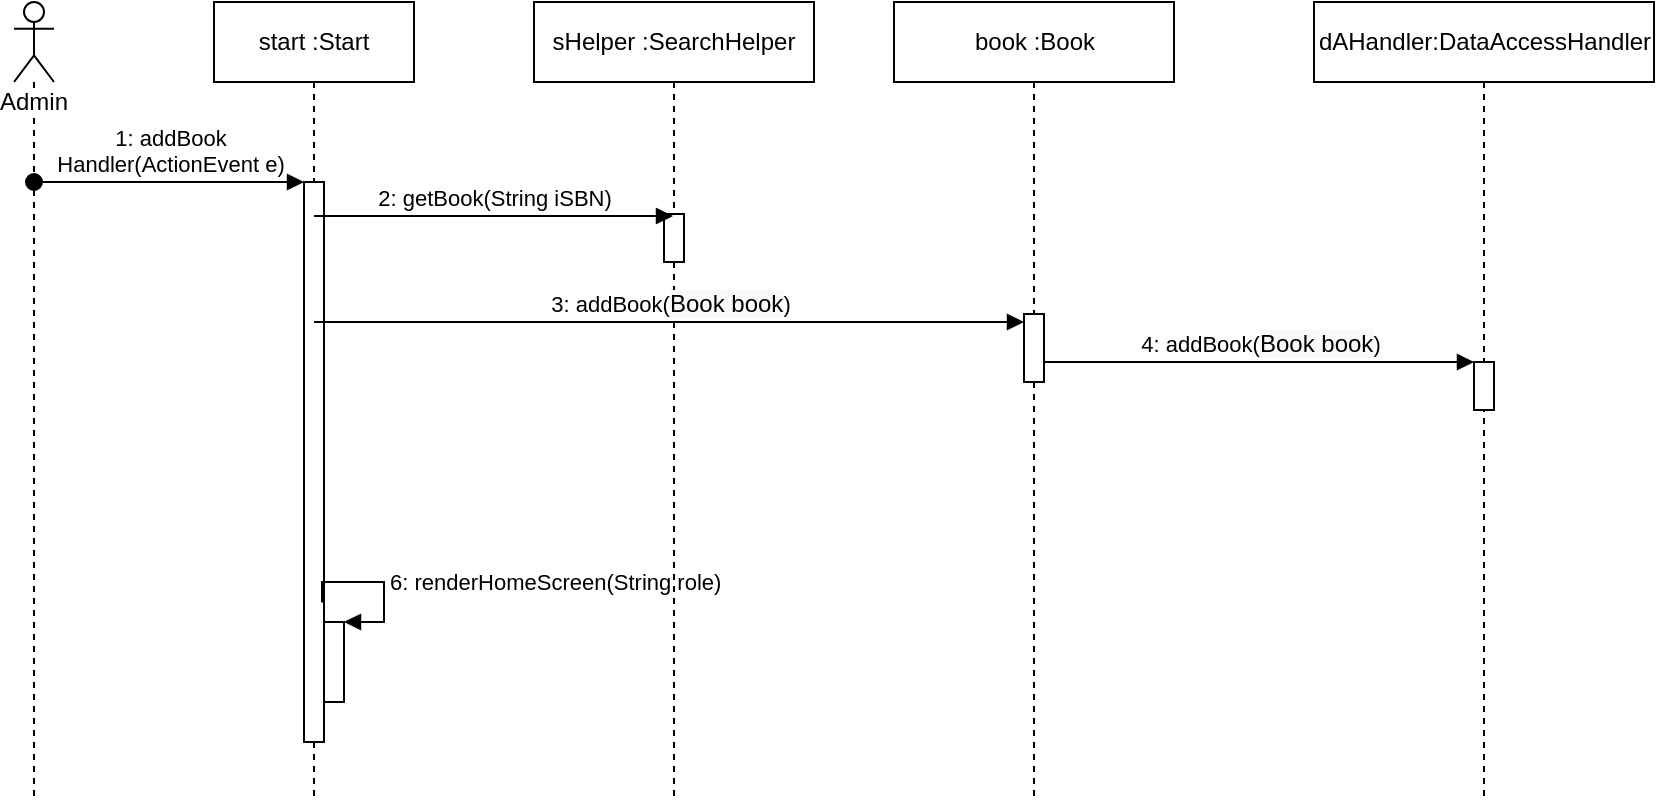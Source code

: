 <mxfile version="12.8.1" type="github">
  <diagram id="iDmEV4xfBFaUqcXDAkOV" name="Page-1">
    <mxGraphModel dx="1038" dy="548" grid="1" gridSize="10" guides="1" tooltips="1" connect="1" arrows="1" fold="1" page="1" pageScale="1" pageWidth="850" pageHeight="1100" math="0" shadow="0">
      <root>
        <mxCell id="0" />
        <mxCell id="1" parent="0" />
        <mxCell id="KnOw2bOIOfJmauQ3m6Sg-1" value="Admin" style="shape=umlLifeline;participant=umlActor;perimeter=lifelinePerimeter;whiteSpace=wrap;html=1;container=1;collapsible=0;recursiveResize=0;verticalAlign=top;spacingTop=36;labelBackgroundColor=#ffffff;outlineConnect=0;" vertex="1" parent="1">
          <mxGeometry x="20" y="40" width="20" height="400" as="geometry" />
        </mxCell>
        <mxCell id="KnOw2bOIOfJmauQ3m6Sg-2" value="start :Start" style="shape=umlLifeline;perimeter=lifelinePerimeter;whiteSpace=wrap;html=1;container=1;collapsible=0;recursiveResize=0;outlineConnect=0;" vertex="1" parent="1">
          <mxGeometry x="120" y="40" width="100" height="400" as="geometry" />
        </mxCell>
        <mxCell id="KnOw2bOIOfJmauQ3m6Sg-3" value="" style="html=1;points=[];perimeter=orthogonalPerimeter;" vertex="1" parent="KnOw2bOIOfJmauQ3m6Sg-2">
          <mxGeometry x="45" y="90" width="10" height="280" as="geometry" />
        </mxCell>
        <mxCell id="KnOw2bOIOfJmauQ3m6Sg-4" value="" style="html=1;points=[];perimeter=orthogonalPerimeter;" vertex="1" parent="KnOw2bOIOfJmauQ3m6Sg-2">
          <mxGeometry x="55" y="310" width="10" height="40" as="geometry" />
        </mxCell>
        <mxCell id="KnOw2bOIOfJmauQ3m6Sg-5" value="6: renderHomeScreen(String role)" style="edgeStyle=orthogonalEdgeStyle;html=1;align=left;spacingLeft=2;endArrow=block;rounded=0;entryX=1;entryY=0;exitX=0.9;exitY=0.751;exitDx=0;exitDy=0;exitPerimeter=0;" edge="1" parent="KnOw2bOIOfJmauQ3m6Sg-2" source="KnOw2bOIOfJmauQ3m6Sg-3" target="KnOw2bOIOfJmauQ3m6Sg-4">
          <mxGeometry relative="1" as="geometry">
            <mxPoint x="60" y="290" as="sourcePoint" />
            <Array as="points">
              <mxPoint x="85" y="290" />
              <mxPoint x="85" y="310" />
            </Array>
          </mxGeometry>
        </mxCell>
        <mxCell id="KnOw2bOIOfJmauQ3m6Sg-6" value="sHelper :SearchHelper&lt;br&gt;" style="shape=umlLifeline;perimeter=lifelinePerimeter;whiteSpace=wrap;html=1;container=1;collapsible=0;recursiveResize=0;outlineConnect=0;" vertex="1" parent="1">
          <mxGeometry x="280" y="40" width="140" height="400" as="geometry" />
        </mxCell>
        <mxCell id="KnOw2bOIOfJmauQ3m6Sg-7" value="" style="html=1;points=[];perimeter=orthogonalPerimeter;" vertex="1" parent="KnOw2bOIOfJmauQ3m6Sg-6">
          <mxGeometry x="65" y="106" width="10" height="24" as="geometry" />
        </mxCell>
        <mxCell id="KnOw2bOIOfJmauQ3m6Sg-8" value="1: addBook&lt;br&gt;Handler(ActionEvent e)" style="html=1;verticalAlign=bottom;startArrow=oval;endArrow=block;startSize=8;" edge="1" parent="1" source="KnOw2bOIOfJmauQ3m6Sg-1" target="KnOw2bOIOfJmauQ3m6Sg-3">
          <mxGeometry relative="1" as="geometry">
            <mxPoint x="105" y="120" as="sourcePoint" />
            <Array as="points">
              <mxPoint x="80" y="130" />
            </Array>
          </mxGeometry>
        </mxCell>
        <mxCell id="KnOw2bOIOfJmauQ3m6Sg-9" value="2: getBook(String iSBN)" style="html=1;verticalAlign=bottom;endArrow=block;" edge="1" parent="1" target="KnOw2bOIOfJmauQ3m6Sg-6">
          <mxGeometry width="80" relative="1" as="geometry">
            <mxPoint x="170" y="147" as="sourcePoint" />
            <mxPoint x="350" y="147" as="targetPoint" />
          </mxGeometry>
        </mxCell>
        <mxCell id="KnOw2bOIOfJmauQ3m6Sg-10" value="book :Book" style="html=1;points=[];perimeter=orthogonalPerimeter;shape=umlLifeline;participant=label;fontFamily=Helvetica;fontSize=12;fontColor=#000000;align=center;strokeColor=#000000;fillColor=#ffffff;recursiveResize=0;container=1;collapsible=0;" vertex="1" parent="1">
          <mxGeometry x="460" y="40" width="140" height="400" as="geometry" />
        </mxCell>
        <mxCell id="KnOw2bOIOfJmauQ3m6Sg-11" value="" style="html=1;points=[];perimeter=orthogonalPerimeter;" vertex="1" parent="KnOw2bOIOfJmauQ3m6Sg-10">
          <mxGeometry x="65" y="156" width="10" height="34" as="geometry" />
        </mxCell>
        <mxCell id="KnOw2bOIOfJmauQ3m6Sg-12" value="3: addBook(&lt;span style=&quot;font-size: 12px ; background-color: rgb(248 , 249 , 250)&quot;&gt;Book book&lt;/span&gt;)" style="html=1;verticalAlign=bottom;endArrow=block;" edge="1" parent="1" source="KnOw2bOIOfJmauQ3m6Sg-2" target="KnOw2bOIOfJmauQ3m6Sg-11">
          <mxGeometry width="80" relative="1" as="geometry">
            <mxPoint x="380" y="260" as="sourcePoint" />
            <mxPoint x="460" y="260" as="targetPoint" />
            <Array as="points">
              <mxPoint x="500" y="200" />
            </Array>
          </mxGeometry>
        </mxCell>
        <mxCell id="KnOw2bOIOfJmauQ3m6Sg-13" value="dAHandler:DataAccessHandler" style="html=1;points=[];perimeter=orthogonalPerimeter;shape=umlLifeline;participant=label;fontFamily=Helvetica;fontSize=12;fontColor=#000000;align=center;strokeColor=#000000;fillColor=#ffffff;recursiveResize=0;container=1;collapsible=0;" vertex="1" parent="1">
          <mxGeometry x="670" y="40" width="170" height="400" as="geometry" />
        </mxCell>
        <mxCell id="KnOw2bOIOfJmauQ3m6Sg-14" value="" style="html=1;points=[];perimeter=orthogonalPerimeter;" vertex="1" parent="KnOw2bOIOfJmauQ3m6Sg-13">
          <mxGeometry x="80" y="180" width="10" height="24" as="geometry" />
        </mxCell>
        <mxCell id="KnOw2bOIOfJmauQ3m6Sg-15" value="4: addBook(&lt;span style=&quot;font-size: 12px ; background-color: rgb(248 , 249 , 250)&quot;&gt;Book book&lt;/span&gt;)" style="html=1;verticalAlign=bottom;endArrow=block;" edge="1" parent="1" source="KnOw2bOIOfJmauQ3m6Sg-11" target="KnOw2bOIOfJmauQ3m6Sg-14">
          <mxGeometry width="80" relative="1" as="geometry">
            <mxPoint x="550" y="217.5" as="sourcePoint" />
            <mxPoint x="630" y="217.5" as="targetPoint" />
          </mxGeometry>
        </mxCell>
      </root>
    </mxGraphModel>
  </diagram>
</mxfile>
